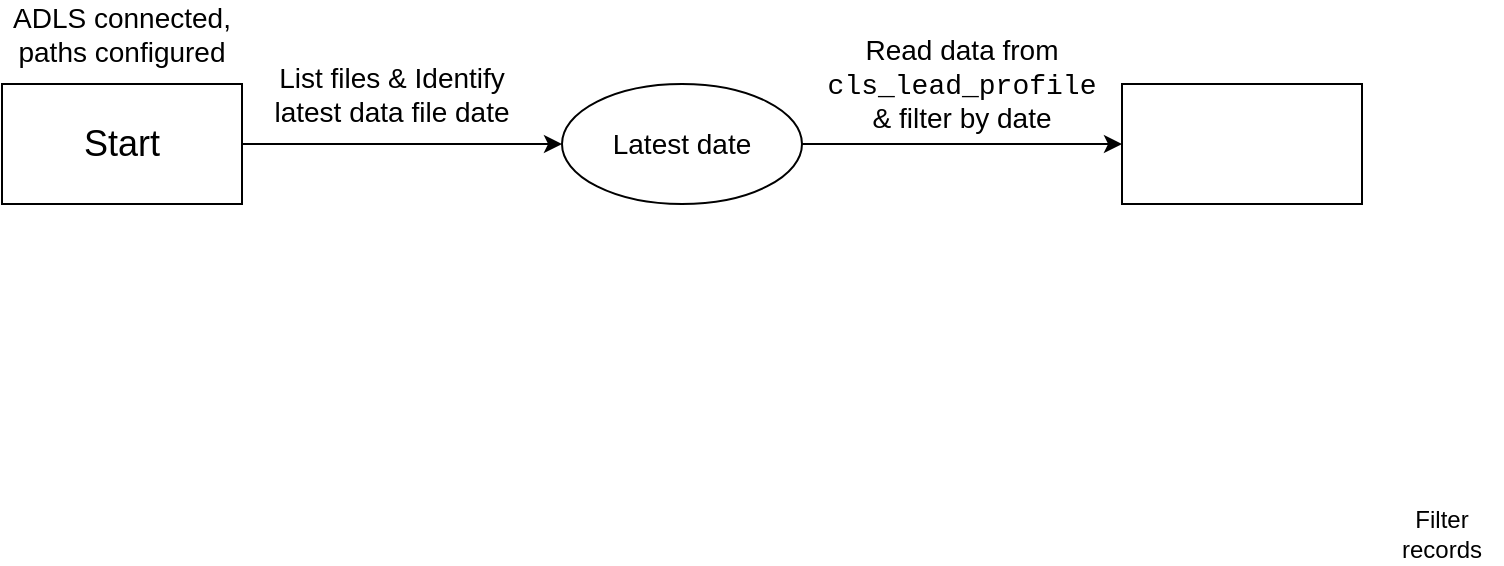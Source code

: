 <mxfile version="28.1.1">
  <diagram name="Page-1" id="DoE369QI6YSKjkSNsfdR">
    <mxGraphModel dx="652" dy="677" grid="1" gridSize="10" guides="1" tooltips="1" connect="1" arrows="1" fold="1" page="1" pageScale="1" pageWidth="1169" pageHeight="1654" math="0" shadow="0">
      <root>
        <mxCell id="0" />
        <mxCell id="1" parent="0" />
        <mxCell id="wWSp4FE7oR-9iToILMVN-1" value="" style="rounded=0;whiteSpace=wrap;html=1;" parent="1" vertex="1">
          <mxGeometry x="160" y="80" width="120" height="60" as="geometry" />
        </mxCell>
        <mxCell id="wWSp4FE7oR-9iToILMVN-2" value="&lt;font style=&quot;font-size: 18px;&quot;&gt;Start&lt;/font&gt;" style="text;html=1;align=center;verticalAlign=middle;whiteSpace=wrap;rounded=0;" parent="1" vertex="1">
          <mxGeometry x="190" y="95" width="60" height="30" as="geometry" />
        </mxCell>
        <mxCell id="a1vwSDo1HANlviIb9VTY-5" value="" style="rounded=0;whiteSpace=wrap;html=1;" vertex="1" parent="1">
          <mxGeometry x="720" y="80" width="120" height="60" as="geometry" />
        </mxCell>
        <mxCell id="a1vwSDo1HANlviIb9VTY-6" value="Filter records" style="text;html=1;align=center;verticalAlign=middle;whiteSpace=wrap;rounded=0;" vertex="1" parent="1">
          <mxGeometry x="850" y="290" width="60" height="30" as="geometry" />
        </mxCell>
        <mxCell id="a1vwSDo1HANlviIb9VTY-7" value="&lt;font style=&quot;font-size: 14px;&quot;&gt;ADLS connected, paths configured&lt;/font&gt;" style="text;html=1;align=center;verticalAlign=middle;whiteSpace=wrap;rounded=0;" vertex="1" parent="1">
          <mxGeometry x="160" y="40" width="120" height="30" as="geometry" />
        </mxCell>
        <mxCell id="a1vwSDo1HANlviIb9VTY-8" value="" style="endArrow=classic;html=1;rounded=0;entryX=0;entryY=0.5;entryDx=0;entryDy=0;" edge="1" parent="1">
          <mxGeometry width="50" height="50" relative="1" as="geometry">
            <mxPoint x="280" y="110" as="sourcePoint" />
            <mxPoint x="440" y="110" as="targetPoint" />
          </mxGeometry>
        </mxCell>
        <mxCell id="a1vwSDo1HANlviIb9VTY-9" value="&lt;font style=&quot;font-size: 14px;&quot;&gt;List files &amp;amp; Identify latest data file date&lt;/font&gt;" style="text;html=1;align=center;verticalAlign=middle;whiteSpace=wrap;rounded=0;" vertex="1" parent="1">
          <mxGeometry x="290" y="70" width="130" height="30" as="geometry" />
        </mxCell>
        <mxCell id="a1vwSDo1HANlviIb9VTY-10" value="" style="ellipse;whiteSpace=wrap;html=1;" vertex="1" parent="1">
          <mxGeometry x="440" y="80" width="120" height="60" as="geometry" />
        </mxCell>
        <mxCell id="a1vwSDo1HANlviIb9VTY-11" value="&lt;font style=&quot;font-size: 14px;&quot;&gt;Latest date&lt;/font&gt;" style="text;html=1;align=center;verticalAlign=middle;whiteSpace=wrap;rounded=0;" vertex="1" parent="1">
          <mxGeometry x="460" y="95" width="80" height="30" as="geometry" />
        </mxCell>
        <mxCell id="a1vwSDo1HANlviIb9VTY-13" value="" style="endArrow=classic;html=1;rounded=0;entryX=0;entryY=0.5;entryDx=0;entryDy=0;" edge="1" parent="1" target="a1vwSDo1HANlviIb9VTY-5">
          <mxGeometry width="50" height="50" relative="1" as="geometry">
            <mxPoint x="560" y="110" as="sourcePoint" />
            <mxPoint x="610" y="60" as="targetPoint" />
          </mxGeometry>
        </mxCell>
        <mxCell id="a1vwSDo1HANlviIb9VTY-14" value="&lt;font style=&quot;font-size: 14px;&quot;&gt;Read data from &lt;font face=&quot;Courier New&quot;&gt;cls_lead_profile&lt;/font&gt; &amp;amp; filter by date&lt;/font&gt;" style="text;html=1;align=center;verticalAlign=middle;whiteSpace=wrap;rounded=0;" vertex="1" parent="1">
          <mxGeometry x="610" y="65" width="60" height="30" as="geometry" />
        </mxCell>
      </root>
    </mxGraphModel>
  </diagram>
</mxfile>
